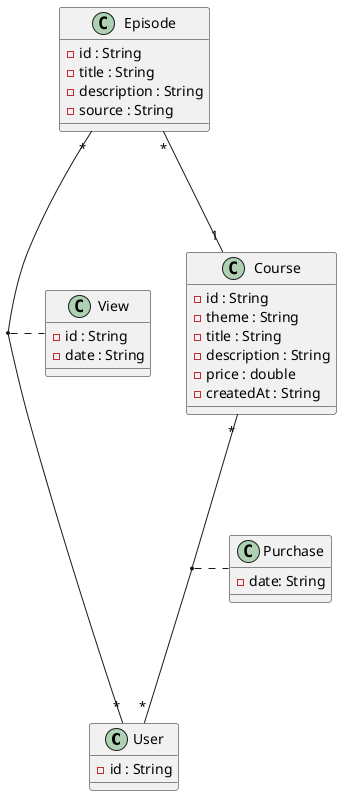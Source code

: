 @startuml
'https://plantuml.com/class-diagram

class User {
-id : String
}

class Course {
-id : String
-theme : String
-title : String
-description : String
-price : double
-createdAt : String
}

class Purchase {
-date: String
}

class Episode {
-id : String
-title : String
-description : String
-source : String
}

class View {
-id : String
-date : String
}

Course "*" --- "*" User
(Course, User) . Purchase

Episode "*" --- "1" Course

Episode "*" --- "*" User
(Episode, User) . View

@enduml